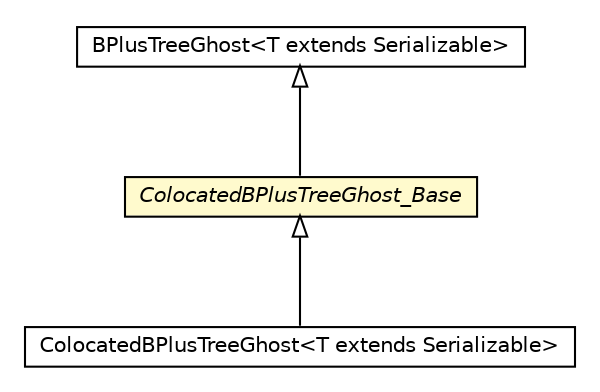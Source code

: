#!/usr/local/bin/dot
#
# Class diagram 
# Generated by UMLGraph version 5.1 (http://www.umlgraph.org/)
#

digraph G {
	edge [fontname="Helvetica",fontsize=10,labelfontname="Helvetica",labelfontsize=10];
	node [fontname="Helvetica",fontsize=10,shape=plaintext];
	nodesep=0.25;
	ranksep=0.5;
	// pt.ist.fenixframework.adt.bplustree.ColocatedBPlusTreeGhost<T extends java.io.Serializable>
	c40310 [label=<<table title="pt.ist.fenixframework.adt.bplustree.ColocatedBPlusTreeGhost" border="0" cellborder="1" cellspacing="0" cellpadding="2" port="p" href="./ColocatedBPlusTreeGhost.html">
		<tr><td><table border="0" cellspacing="0" cellpadding="1">
<tr><td align="center" balign="center"> ColocatedBPlusTreeGhost&lt;T extends Serializable&gt; </td></tr>
		</table></td></tr>
		</table>>, fontname="Helvetica", fontcolor="black", fontsize=10.0];
	// pt.ist.fenixframework.adt.bplustree.ColocatedBPlusTreeGhost_Base
	c40316 [label=<<table title="pt.ist.fenixframework.adt.bplustree.ColocatedBPlusTreeGhost_Base" border="0" cellborder="1" cellspacing="0" cellpadding="2" port="p" bgcolor="lemonChiffon" href="./ColocatedBPlusTreeGhost_Base.html">
		<tr><td><table border="0" cellspacing="0" cellpadding="1">
<tr><td align="center" balign="center"><font face="Helvetica-Oblique"> ColocatedBPlusTreeGhost_Base </font></td></tr>
		</table></td></tr>
		</table>>, fontname="Helvetica", fontcolor="black", fontsize=10.0];
	// pt.ist.fenixframework.adt.bplustree.BPlusTreeGhost<T extends java.io.Serializable>
	c40326 [label=<<table title="pt.ist.fenixframework.adt.bplustree.BPlusTreeGhost" border="0" cellborder="1" cellspacing="0" cellpadding="2" port="p" href="./BPlusTreeGhost.html">
		<tr><td><table border="0" cellspacing="0" cellpadding="1">
<tr><td align="center" balign="center"> BPlusTreeGhost&lt;T extends Serializable&gt; </td></tr>
		</table></td></tr>
		</table>>, fontname="Helvetica", fontcolor="black", fontsize=10.0];
	//pt.ist.fenixframework.adt.bplustree.ColocatedBPlusTreeGhost<T extends java.io.Serializable> extends pt.ist.fenixframework.adt.bplustree.ColocatedBPlusTreeGhost_Base
	c40316:p -> c40310:p [dir=back,arrowtail=empty];
	//pt.ist.fenixframework.adt.bplustree.ColocatedBPlusTreeGhost_Base extends pt.ist.fenixframework.adt.bplustree.BPlusTreeGhost
	c40326:p -> c40316:p [dir=back,arrowtail=empty];
}

